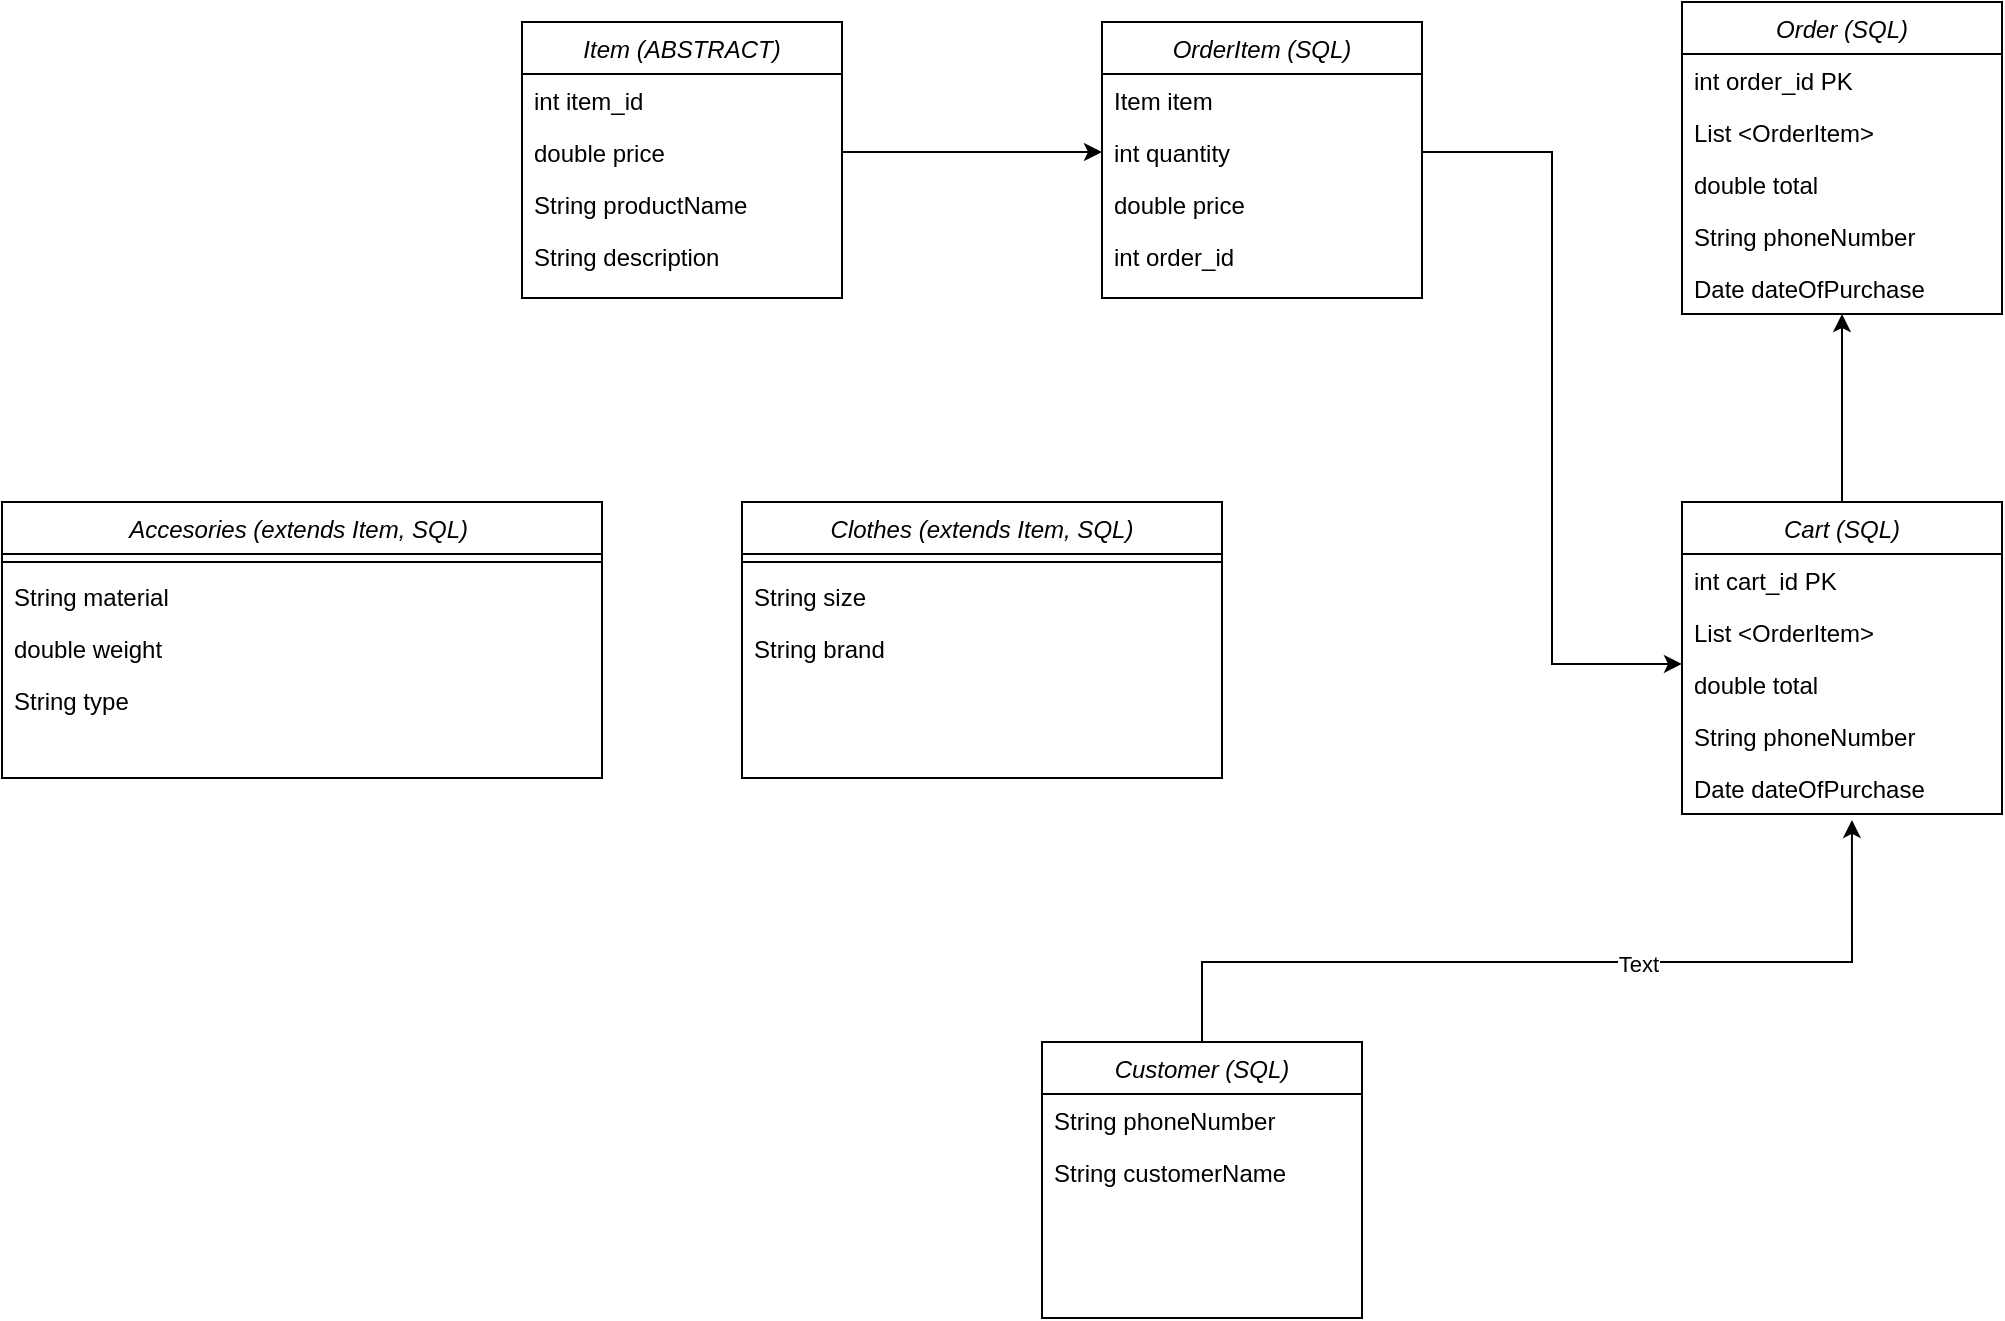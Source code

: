 <mxfile>
    <diagram id="C5RBs43oDa-KdzZeNtuy" name="Page-1">
        <mxGraphModel dx="1330" dy="633" grid="1" gridSize="10" guides="1" tooltips="1" connect="1" arrows="1" fold="1" page="0" pageScale="1" pageWidth="827" pageHeight="1169" math="0" shadow="0">
            <root>
                <mxCell id="WIyWlLk6GJQsqaUBKTNV-0"/>
                <mxCell id="WIyWlLk6GJQsqaUBKTNV-1" parent="WIyWlLk6GJQsqaUBKTNV-0"/>
                <mxCell id="zkfFHV4jXpPFQw0GAbJ--0" value="Item (ABSTRACT)" style="swimlane;fontStyle=2;align=center;verticalAlign=top;childLayout=stackLayout;horizontal=1;startSize=26;horizontalStack=0;resizeParent=1;resizeLast=0;collapsible=1;marginBottom=0;rounded=0;shadow=0;strokeWidth=1;" parent="WIyWlLk6GJQsqaUBKTNV-1" vertex="1">
                    <mxGeometry x="-80" y="160" width="160" height="138" as="geometry">
                        <mxRectangle x="230" y="140" width="160" height="26" as="alternateBounds"/>
                    </mxGeometry>
                </mxCell>
                <mxCell id="zkfFHV4jXpPFQw0GAbJ--1" value="int item_id" style="text;align=left;verticalAlign=top;spacingLeft=4;spacingRight=4;overflow=hidden;rotatable=0;points=[[0,0.5],[1,0.5]];portConstraint=eastwest;" parent="zkfFHV4jXpPFQw0GAbJ--0" vertex="1">
                    <mxGeometry y="26" width="160" height="26" as="geometry"/>
                </mxCell>
                <mxCell id="zkfFHV4jXpPFQw0GAbJ--2" value="double price" style="text;align=left;verticalAlign=top;spacingLeft=4;spacingRight=4;overflow=hidden;rotatable=0;points=[[0,0.5],[1,0.5]];portConstraint=eastwest;rounded=0;shadow=0;html=0;" parent="zkfFHV4jXpPFQw0GAbJ--0" vertex="1">
                    <mxGeometry y="52" width="160" height="26" as="geometry"/>
                </mxCell>
                <mxCell id="zkfFHV4jXpPFQw0GAbJ--3" value="String productName" style="text;align=left;verticalAlign=top;spacingLeft=4;spacingRight=4;overflow=hidden;rotatable=0;points=[[0,0.5],[1,0.5]];portConstraint=eastwest;rounded=0;shadow=0;html=0;" parent="zkfFHV4jXpPFQw0GAbJ--0" vertex="1">
                    <mxGeometry y="78" width="160" height="26" as="geometry"/>
                </mxCell>
                <mxCell id="bRDyb99x2Stu_O5lRrZi-1" value="String description" style="text;align=left;verticalAlign=top;spacingLeft=4;spacingRight=4;overflow=hidden;rotatable=0;points=[[0,0.5],[1,0.5]];portConstraint=eastwest;rounded=0;shadow=0;html=0;" parent="zkfFHV4jXpPFQw0GAbJ--0" vertex="1">
                    <mxGeometry y="104" width="160" height="26" as="geometry"/>
                </mxCell>
                <mxCell id="uLXe-FQx0Um1cCVrlGPE-1" value="Clothes (extends Item, SQL)" style="swimlane;fontStyle=2;align=center;verticalAlign=top;childLayout=stackLayout;horizontal=1;startSize=26;horizontalStack=0;resizeParent=1;resizeLast=0;collapsible=1;marginBottom=0;rounded=0;shadow=0;strokeWidth=1;" parent="WIyWlLk6GJQsqaUBKTNV-1" vertex="1">
                    <mxGeometry x="30" y="400" width="240" height="138" as="geometry">
                        <mxRectangle x="230" y="140" width="160" height="26" as="alternateBounds"/>
                    </mxGeometry>
                </mxCell>
                <mxCell id="uLXe-FQx0Um1cCVrlGPE-5" value="" style="line;html=1;strokeWidth=1;align=left;verticalAlign=middle;spacingTop=-1;spacingLeft=3;spacingRight=3;rotatable=0;labelPosition=right;points=[];portConstraint=eastwest;" parent="uLXe-FQx0Um1cCVrlGPE-1" vertex="1">
                    <mxGeometry y="26" width="240" height="8" as="geometry"/>
                </mxCell>
                <mxCell id="uLXe-FQx0Um1cCVrlGPE-14" value="String size" style="text;align=left;verticalAlign=top;spacingLeft=4;spacingRight=4;overflow=hidden;rotatable=0;points=[[0,0.5],[1,0.5]];portConstraint=eastwest;rounded=0;shadow=0;html=0;" parent="uLXe-FQx0Um1cCVrlGPE-1" vertex="1">
                    <mxGeometry y="34" width="240" height="26" as="geometry"/>
                </mxCell>
                <mxCell id="uLXe-FQx0Um1cCVrlGPE-39" value="String brand" style="text;align=left;verticalAlign=top;spacingLeft=4;spacingRight=4;overflow=hidden;rotatable=0;points=[[0,0.5],[1,0.5]];portConstraint=eastwest;rounded=0;shadow=0;html=0;" parent="uLXe-FQx0Um1cCVrlGPE-1" vertex="1">
                    <mxGeometry y="60" width="240" height="26" as="geometry"/>
                </mxCell>
                <mxCell id="uLXe-FQx0Um1cCVrlGPE-8" value="Accesories (extends Item, SQL) " style="swimlane;fontStyle=2;align=center;verticalAlign=top;childLayout=stackLayout;horizontal=1;startSize=26;horizontalStack=0;resizeParent=1;resizeLast=0;collapsible=1;marginBottom=0;rounded=0;shadow=0;strokeWidth=1;" parent="WIyWlLk6GJQsqaUBKTNV-1" vertex="1">
                    <mxGeometry x="-340" y="400" width="300" height="138" as="geometry">
                        <mxRectangle x="230" y="140" width="160" height="26" as="alternateBounds"/>
                    </mxGeometry>
                </mxCell>
                <mxCell id="uLXe-FQx0Um1cCVrlGPE-12" value="" style="line;html=1;strokeWidth=1;align=left;verticalAlign=middle;spacingTop=-1;spacingLeft=3;spacingRight=3;rotatable=0;labelPosition=right;points=[];portConstraint=eastwest;" parent="uLXe-FQx0Um1cCVrlGPE-8" vertex="1">
                    <mxGeometry y="26" width="300" height="8" as="geometry"/>
                </mxCell>
                <mxCell id="uLXe-FQx0Um1cCVrlGPE-13" value="String material" style="text;align=left;verticalAlign=top;spacingLeft=4;spacingRight=4;overflow=hidden;rotatable=0;points=[[0,0.5],[1,0.5]];portConstraint=eastwest;rounded=0;shadow=0;html=0;" parent="uLXe-FQx0Um1cCVrlGPE-8" vertex="1">
                    <mxGeometry y="34" width="300" height="26" as="geometry"/>
                </mxCell>
                <mxCell id="uLXe-FQx0Um1cCVrlGPE-37" value="double weight" style="text;align=left;verticalAlign=top;spacingLeft=4;spacingRight=4;overflow=hidden;rotatable=0;points=[[0,0.5],[1,0.5]];portConstraint=eastwest;rounded=0;shadow=0;html=0;" parent="uLXe-FQx0Um1cCVrlGPE-8" vertex="1">
                    <mxGeometry y="60" width="300" height="26" as="geometry"/>
                </mxCell>
                <mxCell id="uLXe-FQx0Um1cCVrlGPE-38" value="String type" style="text;align=left;verticalAlign=top;spacingLeft=4;spacingRight=4;overflow=hidden;rotatable=0;points=[[0,0.5],[1,0.5]];portConstraint=eastwest;rounded=0;shadow=0;html=0;" parent="uLXe-FQx0Um1cCVrlGPE-8" vertex="1">
                    <mxGeometry y="86" width="300" height="32" as="geometry"/>
                </mxCell>
                <mxCell id="uLXe-FQx0Um1cCVrlGPE-16" value="Order (SQL)" style="swimlane;fontStyle=2;align=center;verticalAlign=top;childLayout=stackLayout;horizontal=1;startSize=26;horizontalStack=0;resizeParent=1;resizeLast=0;collapsible=1;marginBottom=0;rounded=0;shadow=0;strokeWidth=1;" parent="WIyWlLk6GJQsqaUBKTNV-1" vertex="1">
                    <mxGeometry x="500" y="150" width="160" height="156" as="geometry">
                        <mxRectangle x="230" y="140" width="160" height="26" as="alternateBounds"/>
                    </mxGeometry>
                </mxCell>
                <mxCell id="uLXe-FQx0Um1cCVrlGPE-17" value="int order_id PK" style="text;align=left;verticalAlign=top;spacingLeft=4;spacingRight=4;overflow=hidden;rotatable=0;points=[[0,0.5],[1,0.5]];portConstraint=eastwest;" parent="uLXe-FQx0Um1cCVrlGPE-16" vertex="1">
                    <mxGeometry y="26" width="160" height="26" as="geometry"/>
                </mxCell>
                <mxCell id="uLXe-FQx0Um1cCVrlGPE-18" value="List &lt;OrderItem&gt;" style="text;align=left;verticalAlign=top;spacingLeft=4;spacingRight=4;overflow=hidden;rotatable=0;points=[[0,0.5],[1,0.5]];portConstraint=eastwest;rounded=0;shadow=0;html=0;" parent="uLXe-FQx0Um1cCVrlGPE-16" vertex="1">
                    <mxGeometry y="52" width="160" height="26" as="geometry"/>
                </mxCell>
                <mxCell id="uLXe-FQx0Um1cCVrlGPE-19" value="double total" style="text;align=left;verticalAlign=top;spacingLeft=4;spacingRight=4;overflow=hidden;rotatable=0;points=[[0,0.5],[1,0.5]];portConstraint=eastwest;rounded=0;shadow=0;html=0;" parent="uLXe-FQx0Um1cCVrlGPE-16" vertex="1">
                    <mxGeometry y="78" width="160" height="26" as="geometry"/>
                </mxCell>
                <mxCell id="uLXe-FQx0Um1cCVrlGPE-21" value="String phoneNumber" style="text;align=left;verticalAlign=top;spacingLeft=4;spacingRight=4;overflow=hidden;rotatable=0;points=[[0,0.5],[1,0.5]];portConstraint=eastwest;rounded=0;shadow=0;html=0;" parent="uLXe-FQx0Um1cCVrlGPE-16" vertex="1">
                    <mxGeometry y="104" width="160" height="26" as="geometry"/>
                </mxCell>
                <mxCell id="bRDyb99x2Stu_O5lRrZi-8" value="Date dateOfPurchase" style="text;align=left;verticalAlign=top;spacingLeft=4;spacingRight=4;overflow=hidden;rotatable=0;points=[[0,0.5],[1,0.5]];portConstraint=eastwest;rounded=0;shadow=0;html=0;" parent="uLXe-FQx0Um1cCVrlGPE-16" vertex="1">
                    <mxGeometry y="130" width="160" height="26" as="geometry"/>
                </mxCell>
                <mxCell id="1" style="edgeStyle=none;html=1;exitX=0.5;exitY=0;exitDx=0;exitDy=0;" edge="1" parent="WIyWlLk6GJQsqaUBKTNV-1" source="uLXe-FQx0Um1cCVrlGPE-23" target="bRDyb99x2Stu_O5lRrZi-8">
                    <mxGeometry relative="1" as="geometry"/>
                </mxCell>
                <mxCell id="uLXe-FQx0Um1cCVrlGPE-23" value="Cart (SQL)" style="swimlane;fontStyle=2;align=center;verticalAlign=top;childLayout=stackLayout;horizontal=1;startSize=26;horizontalStack=0;resizeParent=1;resizeLast=0;collapsible=1;marginBottom=0;rounded=0;shadow=0;strokeWidth=1;" parent="WIyWlLk6GJQsqaUBKTNV-1" vertex="1">
                    <mxGeometry x="500" y="400" width="160" height="156" as="geometry">
                        <mxRectangle x="230" y="140" width="160" height="26" as="alternateBounds"/>
                    </mxGeometry>
                </mxCell>
                <mxCell id="bRDyb99x2Stu_O5lRrZi-10" value="int cart_id PK" style="text;align=left;verticalAlign=top;spacingLeft=4;spacingRight=4;overflow=hidden;rotatable=0;points=[[0,0.5],[1,0.5]];portConstraint=eastwest;rounded=0;shadow=0;html=0;" parent="uLXe-FQx0Um1cCVrlGPE-23" vertex="1">
                    <mxGeometry y="26" width="160" height="26" as="geometry"/>
                </mxCell>
                <mxCell id="uLXe-FQx0Um1cCVrlGPE-24" value="List &lt;OrderItem&gt;" style="text;align=left;verticalAlign=top;spacingLeft=4;spacingRight=4;overflow=hidden;rotatable=0;points=[[0,0.5],[1,0.5]];portConstraint=eastwest;" parent="uLXe-FQx0Um1cCVrlGPE-23" vertex="1">
                    <mxGeometry y="52" width="160" height="26" as="geometry"/>
                </mxCell>
                <mxCell id="uLXe-FQx0Um1cCVrlGPE-26" value="double total" style="text;align=left;verticalAlign=top;spacingLeft=4;spacingRight=4;overflow=hidden;rotatable=0;points=[[0,0.5],[1,0.5]];portConstraint=eastwest;rounded=0;shadow=0;html=0;" parent="uLXe-FQx0Um1cCVrlGPE-23" vertex="1">
                    <mxGeometry y="78" width="160" height="26" as="geometry"/>
                </mxCell>
                <mxCell id="uLXe-FQx0Um1cCVrlGPE-28" value="String phoneNumber" style="text;align=left;verticalAlign=top;spacingLeft=4;spacingRight=4;overflow=hidden;rotatable=0;points=[[0,0.5],[1,0.5]];portConstraint=eastwest;rounded=0;shadow=0;html=0;" parent="uLXe-FQx0Um1cCVrlGPE-23" vertex="1">
                    <mxGeometry y="104" width="160" height="26" as="geometry"/>
                </mxCell>
                <mxCell id="bRDyb99x2Stu_O5lRrZi-9" value="Date dateOfPurchase" style="text;align=left;verticalAlign=top;spacingLeft=4;spacingRight=4;overflow=hidden;rotatable=0;points=[[0,0.5],[1,0.5]];portConstraint=eastwest;rounded=0;shadow=0;html=0;" parent="uLXe-FQx0Um1cCVrlGPE-23" vertex="1">
                    <mxGeometry y="130" width="160" height="26" as="geometry"/>
                </mxCell>
                <mxCell id="uLXe-FQx0Um1cCVrlGPE-30" value="Customer (SQL)" style="swimlane;fontStyle=2;align=center;verticalAlign=top;childLayout=stackLayout;horizontal=1;startSize=26;horizontalStack=0;resizeParent=1;resizeLast=0;collapsible=1;marginBottom=0;rounded=0;shadow=0;strokeWidth=1;" parent="WIyWlLk6GJQsqaUBKTNV-1" vertex="1">
                    <mxGeometry x="180" y="670" width="160" height="138" as="geometry">
                        <mxRectangle x="230" y="140" width="160" height="26" as="alternateBounds"/>
                    </mxGeometry>
                </mxCell>
                <mxCell id="uLXe-FQx0Um1cCVrlGPE-35" value="String phoneNumber" style="text;align=left;verticalAlign=top;spacingLeft=4;spacingRight=4;overflow=hidden;rotatable=0;points=[[0,0.5],[1,0.5]];portConstraint=eastwest;rounded=0;shadow=0;html=0;" parent="uLXe-FQx0Um1cCVrlGPE-30" vertex="1">
                    <mxGeometry y="26" width="160" height="26" as="geometry"/>
                </mxCell>
                <mxCell id="uLXe-FQx0Um1cCVrlGPE-32" value="String customerName" style="text;align=left;verticalAlign=top;spacingLeft=4;spacingRight=4;overflow=hidden;rotatable=0;points=[[0,0.5],[1,0.5]];portConstraint=eastwest;rounded=0;shadow=0;html=0;" parent="uLXe-FQx0Um1cCVrlGPE-30" vertex="1">
                    <mxGeometry y="52" width="160" height="26" as="geometry"/>
                </mxCell>
                <mxCell id="bRDyb99x2Stu_O5lRrZi-2" value="OrderItem (SQL)&#10;" style="swimlane;fontStyle=2;align=center;verticalAlign=top;childLayout=stackLayout;horizontal=1;startSize=26;horizontalStack=0;resizeParent=1;resizeLast=0;collapsible=1;marginBottom=0;rounded=0;shadow=0;strokeWidth=1;" parent="WIyWlLk6GJQsqaUBKTNV-1" vertex="1">
                    <mxGeometry x="210" y="160" width="160" height="138" as="geometry">
                        <mxRectangle x="230" y="140" width="160" height="26" as="alternateBounds"/>
                    </mxGeometry>
                </mxCell>
                <mxCell id="bRDyb99x2Stu_O5lRrZi-3" value="Item item" style="text;align=left;verticalAlign=top;spacingLeft=4;spacingRight=4;overflow=hidden;rotatable=0;points=[[0,0.5],[1,0.5]];portConstraint=eastwest;" parent="bRDyb99x2Stu_O5lRrZi-2" vertex="1">
                    <mxGeometry y="26" width="160" height="26" as="geometry"/>
                </mxCell>
                <mxCell id="bRDyb99x2Stu_O5lRrZi-4" value="int quantity" style="text;align=left;verticalAlign=top;spacingLeft=4;spacingRight=4;overflow=hidden;rotatable=0;points=[[0,0.5],[1,0.5]];portConstraint=eastwest;rounded=0;shadow=0;html=0;" parent="bRDyb99x2Stu_O5lRrZi-2" vertex="1">
                    <mxGeometry y="52" width="160" height="26" as="geometry"/>
                </mxCell>
                <mxCell id="bRDyb99x2Stu_O5lRrZi-7" value="double price" style="text;align=left;verticalAlign=top;spacingLeft=4;spacingRight=4;overflow=hidden;rotatable=0;points=[[0,0.5],[1,0.5]];portConstraint=eastwest;rounded=0;shadow=0;html=0;" parent="bRDyb99x2Stu_O5lRrZi-2" vertex="1">
                    <mxGeometry y="78" width="160" height="26" as="geometry"/>
                </mxCell>
                <mxCell id="O0V7mxllrLsORKfOQmZB-0" value="int order_id" style="text;align=left;verticalAlign=top;spacingLeft=4;spacingRight=4;overflow=hidden;rotatable=0;points=[[0,0.5],[1,0.5]];portConstraint=eastwest;rounded=0;shadow=0;html=0;" parent="bRDyb99x2Stu_O5lRrZi-2" vertex="1">
                    <mxGeometry y="104" width="160" height="26" as="geometry"/>
                </mxCell>
                <mxCell id="1-9ndTSjuY3kHVBmxAtu-1" style="edgeStyle=orthogonalEdgeStyle;rounded=0;orthogonalLoop=1;jettySize=auto;html=1;exitX=1;exitY=0.5;exitDx=0;exitDy=0;entryX=0;entryY=0.115;entryDx=0;entryDy=0;entryPerimeter=0;" parent="WIyWlLk6GJQsqaUBKTNV-1" source="bRDyb99x2Stu_O5lRrZi-4" target="uLXe-FQx0Um1cCVrlGPE-26" edge="1">
                    <mxGeometry relative="1" as="geometry"/>
                </mxCell>
                <mxCell id="1-9ndTSjuY3kHVBmxAtu-3" style="edgeStyle=orthogonalEdgeStyle;rounded=0;orthogonalLoop=1;jettySize=auto;html=1;entryX=0.531;entryY=1.115;entryDx=0;entryDy=0;entryPerimeter=0;" parent="WIyWlLk6GJQsqaUBKTNV-1" source="uLXe-FQx0Um1cCVrlGPE-30" target="bRDyb99x2Stu_O5lRrZi-9" edge="1">
                    <mxGeometry relative="1" as="geometry">
                        <Array as="points">
                            <mxPoint x="260" y="630"/>
                            <mxPoint x="585" y="630"/>
                        </Array>
                    </mxGeometry>
                </mxCell>
                <mxCell id="1-9ndTSjuY3kHVBmxAtu-4" value="Text" style="edgeLabel;html=1;align=center;verticalAlign=middle;resizable=0;points=[];" parent="1-9ndTSjuY3kHVBmxAtu-3" vertex="1" connectable="0">
                    <mxGeometry x="0.184" y="-1" relative="1" as="geometry">
                        <mxPoint as="offset"/>
                    </mxGeometry>
                </mxCell>
                <mxCell id="0" style="edgeStyle=none;html=1;exitX=1;exitY=0.5;exitDx=0;exitDy=0;entryX=0;entryY=0.5;entryDx=0;entryDy=0;" edge="1" parent="WIyWlLk6GJQsqaUBKTNV-1" source="zkfFHV4jXpPFQw0GAbJ--2" target="bRDyb99x2Stu_O5lRrZi-4">
                    <mxGeometry relative="1" as="geometry"/>
                </mxCell>
            </root>
        </mxGraphModel>
    </diagram>
</mxfile>